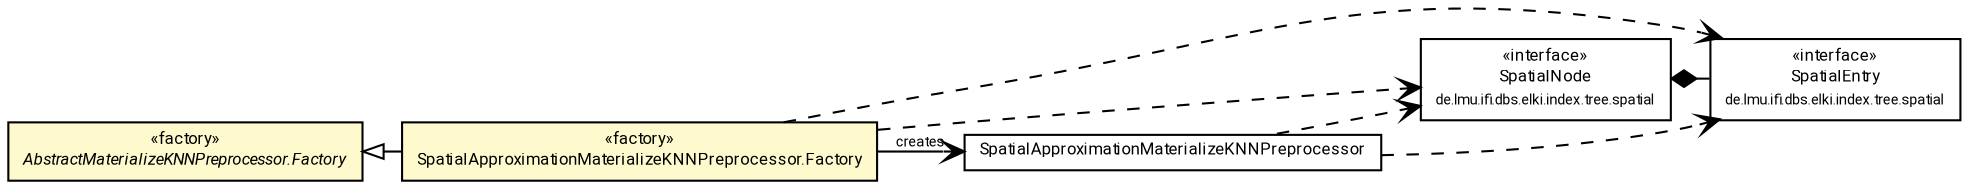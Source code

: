#!/usr/local/bin/dot
#
# Class diagram 
# Generated by UMLGraph version R5_7_2-60-g0e99a6 (http://www.spinellis.gr/umlgraph/)
#

digraph G {
	graph [fontnames="svg"]
	edge [fontname="Roboto",fontsize=7,labelfontname="Roboto",labelfontsize=7,color="black"];
	node [fontname="Roboto",fontcolor="black",fontsize=8,shape=plaintext,margin=0,width=0,height=0];
	nodesep=0.15;
	ranksep=0.25;
	rankdir=LR;
	// de.lmu.ifi.dbs.elki.index.preprocessed.knn.AbstractMaterializeKNNPreprocessor.Factory<O>
	c9836648 [label=<<table title="de.lmu.ifi.dbs.elki.index.preprocessed.knn.AbstractMaterializeKNNPreprocessor.Factory" border="0" cellborder="1" cellspacing="0" cellpadding="2" bgcolor="LemonChiffon" href="AbstractMaterializeKNNPreprocessor.Factory.html" target="_parent">
		<tr><td><table border="0" cellspacing="0" cellpadding="1">
		<tr><td align="center" balign="center"> &#171;factory&#187; </td></tr>
		<tr><td align="center" balign="center"> <font face="Roboto"><i>AbstractMaterializeKNNPreprocessor.Factory</i></font> </td></tr>
		</table></td></tr>
		</table>>, URL="AbstractMaterializeKNNPreprocessor.Factory.html"];
	// de.lmu.ifi.dbs.elki.index.tree.spatial.SpatialNode<N extends de.lmu.ifi.dbs.elki.index.tree.spatial.SpatialNode<N, E>, E extends de.lmu.ifi.dbs.elki.index.tree.spatial.SpatialEntry>
	c9836762 [label=<<table title="de.lmu.ifi.dbs.elki.index.tree.spatial.SpatialNode" border="0" cellborder="1" cellspacing="0" cellpadding="2" href="../../tree/spatial/SpatialNode.html" target="_parent">
		<tr><td><table border="0" cellspacing="0" cellpadding="1">
		<tr><td align="center" balign="center"> &#171;interface&#187; </td></tr>
		<tr><td align="center" balign="center"> <font face="Roboto">SpatialNode</font> </td></tr>
		<tr><td align="center" balign="center"> <font face="Roboto" point-size="7.0">de.lmu.ifi.dbs.elki.index.tree.spatial</font> </td></tr>
		</table></td></tr>
		</table>>, URL="../../tree/spatial/SpatialNode.html"];
	// de.lmu.ifi.dbs.elki.index.tree.spatial.SpatialEntry
	c9836763 [label=<<table title="de.lmu.ifi.dbs.elki.index.tree.spatial.SpatialEntry" border="0" cellborder="1" cellspacing="0" cellpadding="2" href="../../tree/spatial/SpatialEntry.html" target="_parent">
		<tr><td><table border="0" cellspacing="0" cellpadding="1">
		<tr><td align="center" balign="center"> &#171;interface&#187; </td></tr>
		<tr><td align="center" balign="center"> <font face="Roboto">SpatialEntry</font> </td></tr>
		<tr><td align="center" balign="center"> <font face="Roboto" point-size="7.0">de.lmu.ifi.dbs.elki.index.tree.spatial</font> </td></tr>
		</table></td></tr>
		</table>>, URL="../../tree/spatial/SpatialEntry.html"];
	// de.lmu.ifi.dbs.elki.index.preprocessed.knn.SpatialApproximationMaterializeKNNPreprocessor<O extends de.lmu.ifi.dbs.elki.data.NumberVector, N extends de.lmu.ifi.dbs.elki.index.tree.spatial.SpatialNode<N, E>, E extends de.lmu.ifi.dbs.elki.index.tree.spatial.SpatialEntry>
	c9836764 [label=<<table title="de.lmu.ifi.dbs.elki.index.preprocessed.knn.SpatialApproximationMaterializeKNNPreprocessor" border="0" cellborder="1" cellspacing="0" cellpadding="2" href="SpatialApproximationMaterializeKNNPreprocessor.html" target="_parent">
		<tr><td><table border="0" cellspacing="0" cellpadding="1">
		<tr><td align="center" balign="center"> <font face="Roboto">SpatialApproximationMaterializeKNNPreprocessor</font> </td></tr>
		</table></td></tr>
		</table>>, URL="SpatialApproximationMaterializeKNNPreprocessor.html"];
	// de.lmu.ifi.dbs.elki.index.preprocessed.knn.SpatialApproximationMaterializeKNNPreprocessor.Factory<N extends de.lmu.ifi.dbs.elki.index.tree.spatial.SpatialNode<N, E>, E extends de.lmu.ifi.dbs.elki.index.tree.spatial.SpatialEntry>
	c9836765 [label=<<table title="de.lmu.ifi.dbs.elki.index.preprocessed.knn.SpatialApproximationMaterializeKNNPreprocessor.Factory" border="0" cellborder="1" cellspacing="0" cellpadding="2" bgcolor="lemonChiffon" href="SpatialApproximationMaterializeKNNPreprocessor.Factory.html" target="_parent">
		<tr><td><table border="0" cellspacing="0" cellpadding="1">
		<tr><td align="center" balign="center"> &#171;factory&#187; </td></tr>
		<tr><td align="center" balign="center"> <font face="Roboto">SpatialApproximationMaterializeKNNPreprocessor.Factory</font> </td></tr>
		</table></td></tr>
		</table>>, URL="SpatialApproximationMaterializeKNNPreprocessor.Factory.html"];
	// de.lmu.ifi.dbs.elki.index.tree.spatial.SpatialNode<N extends de.lmu.ifi.dbs.elki.index.tree.spatial.SpatialNode<N, E>, E extends de.lmu.ifi.dbs.elki.index.tree.spatial.SpatialEntry> composed de.lmu.ifi.dbs.elki.index.tree.spatial.SpatialEntry
	c9836762 -> c9836763 [arrowhead=none,arrowtail=diamond,dir=back,weight=6];
	// de.lmu.ifi.dbs.elki.index.preprocessed.knn.SpatialApproximationMaterializeKNNPreprocessor.Factory<N extends de.lmu.ifi.dbs.elki.index.tree.spatial.SpatialNode<N, E>, E extends de.lmu.ifi.dbs.elki.index.tree.spatial.SpatialEntry> extends de.lmu.ifi.dbs.elki.index.preprocessed.knn.AbstractMaterializeKNNPreprocessor.Factory<O>
	c9836648 -> c9836765 [arrowtail=empty,dir=back,weight=10];
	// de.lmu.ifi.dbs.elki.index.preprocessed.knn.SpatialApproximationMaterializeKNNPreprocessor.Factory<N extends de.lmu.ifi.dbs.elki.index.tree.spatial.SpatialNode<N, E>, E extends de.lmu.ifi.dbs.elki.index.tree.spatial.SpatialEntry> navassoc de.lmu.ifi.dbs.elki.index.preprocessed.knn.SpatialApproximationMaterializeKNNPreprocessor<O extends de.lmu.ifi.dbs.elki.data.NumberVector, N extends de.lmu.ifi.dbs.elki.index.tree.spatial.SpatialNode<N, E>, E extends de.lmu.ifi.dbs.elki.index.tree.spatial.SpatialEntry>
	c9836765 -> c9836764 [arrowhead=open,weight=1,label="creates"];
	// de.lmu.ifi.dbs.elki.index.preprocessed.knn.SpatialApproximationMaterializeKNNPreprocessor<O extends de.lmu.ifi.dbs.elki.data.NumberVector, N extends de.lmu.ifi.dbs.elki.index.tree.spatial.SpatialNode<N, E>, E extends de.lmu.ifi.dbs.elki.index.tree.spatial.SpatialEntry> depend de.lmu.ifi.dbs.elki.index.tree.spatial.SpatialNode<N extends de.lmu.ifi.dbs.elki.index.tree.spatial.SpatialNode<N, E>, E extends de.lmu.ifi.dbs.elki.index.tree.spatial.SpatialEntry>
	c9836764 -> c9836762 [arrowhead=open,style=dashed,weight=0];
	// de.lmu.ifi.dbs.elki.index.preprocessed.knn.SpatialApproximationMaterializeKNNPreprocessor<O extends de.lmu.ifi.dbs.elki.data.NumberVector, N extends de.lmu.ifi.dbs.elki.index.tree.spatial.SpatialNode<N, E>, E extends de.lmu.ifi.dbs.elki.index.tree.spatial.SpatialEntry> depend de.lmu.ifi.dbs.elki.index.tree.spatial.SpatialEntry
	c9836764 -> c9836763 [arrowhead=open,style=dashed,weight=0];
	// de.lmu.ifi.dbs.elki.index.preprocessed.knn.SpatialApproximationMaterializeKNNPreprocessor.Factory<N extends de.lmu.ifi.dbs.elki.index.tree.spatial.SpatialNode<N, E>, E extends de.lmu.ifi.dbs.elki.index.tree.spatial.SpatialEntry> depend de.lmu.ifi.dbs.elki.index.tree.spatial.SpatialEntry
	c9836765 -> c9836763 [arrowhead=open,style=dashed,weight=0];
	// de.lmu.ifi.dbs.elki.index.preprocessed.knn.SpatialApproximationMaterializeKNNPreprocessor.Factory<N extends de.lmu.ifi.dbs.elki.index.tree.spatial.SpatialNode<N, E>, E extends de.lmu.ifi.dbs.elki.index.tree.spatial.SpatialEntry> depend de.lmu.ifi.dbs.elki.index.tree.spatial.SpatialNode<N extends de.lmu.ifi.dbs.elki.index.tree.spatial.SpatialNode<N, E>, E extends de.lmu.ifi.dbs.elki.index.tree.spatial.SpatialEntry>
	c9836765 -> c9836762 [arrowhead=open,style=dashed,weight=0];
}

